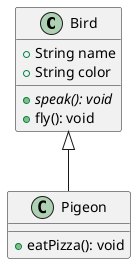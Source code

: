 @startuml
class Bird {
    +String name
    +String color
    +{abstract} speak(): void
    +fly(): void
}

class Pigeon{
    +eatPizza(): void
}
Bird <|-- Pigeon

@enduml
